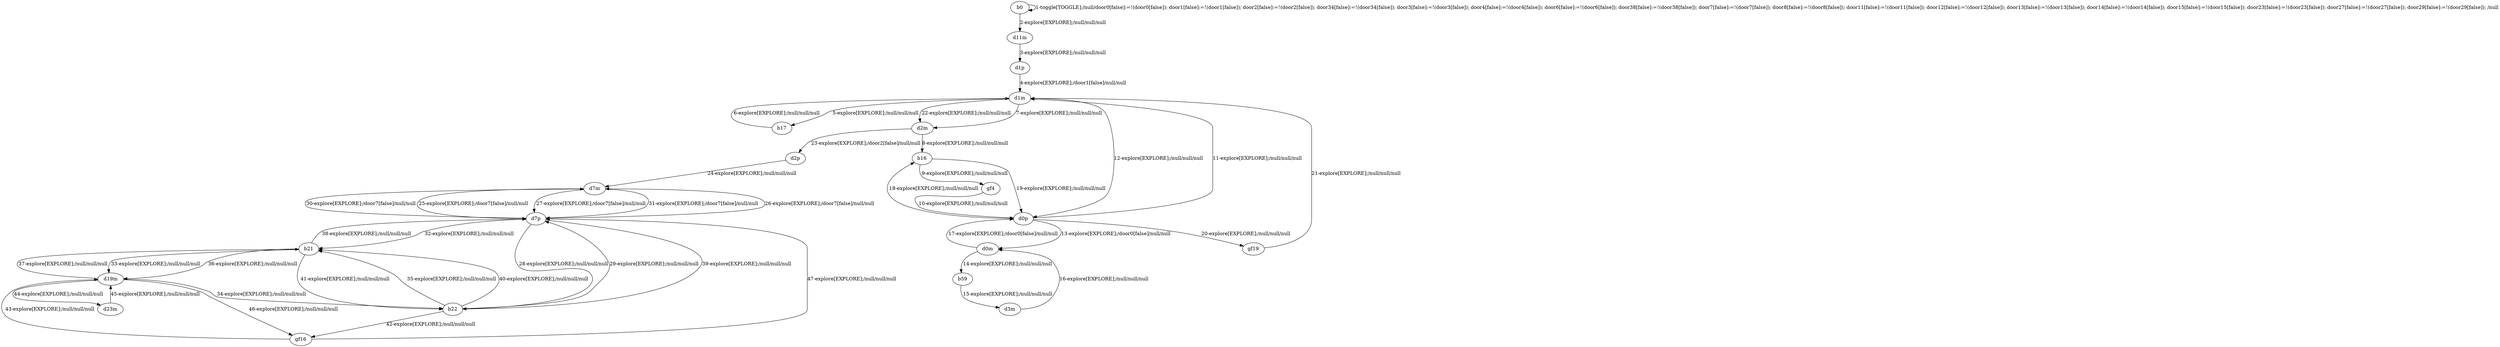 # Total number of goals covered by this test: 1
# gf16 --> d7p

digraph g {
"b0" -> "b0" [label = "1-toggle[TOGGLE];/null/door0[false]:=!(door0[false]); door1[false]:=!(door1[false]); door2[false]:=!(door2[false]); door34[false]:=!(door34[false]); door3[false]:=!(door3[false]); door4[false]:=!(door4[false]); door6[false]:=!(door6[false]); door38[false]:=!(door38[false]); door7[false]:=!(door7[false]); door8[false]:=!(door8[false]); door11[false]:=!(door11[false]); door12[false]:=!(door12[false]); door13[false]:=!(door13[false]); door14[false]:=!(door14[false]); door15[false]:=!(door15[false]); door23[false]:=!(door23[false]); door27[false]:=!(door27[false]); door29[false]:=!(door29[false]); /null"];
"b0" -> "d11m" [label = "2-explore[EXPLORE];/null/null/null"];
"d11m" -> "d1p" [label = "3-explore[EXPLORE];/null/null/null"];
"d1p" -> "d1m" [label = "4-explore[EXPLORE];/door1[false]/null/null"];
"d1m" -> "b17" [label = "5-explore[EXPLORE];/null/null/null"];
"b17" -> "d1m" [label = "6-explore[EXPLORE];/null/null/null"];
"d1m" -> "d2m" [label = "7-explore[EXPLORE];/null/null/null"];
"d2m" -> "b16" [label = "8-explore[EXPLORE];/null/null/null"];
"b16" -> "gf4" [label = "9-explore[EXPLORE];/null/null/null"];
"gf4" -> "d0p" [label = "10-explore[EXPLORE];/null/null/null"];
"d0p" -> "d1m" [label = "11-explore[EXPLORE];/null/null/null"];
"d1m" -> "d0p" [label = "12-explore[EXPLORE];/null/null/null"];
"d0p" -> "d0m" [label = "13-explore[EXPLORE];/door0[false]/null/null"];
"d0m" -> "b59" [label = "14-explore[EXPLORE];/null/null/null"];
"b59" -> "d3m" [label = "15-explore[EXPLORE];/null/null/null"];
"d3m" -> "d0m" [label = "16-explore[EXPLORE];/null/null/null"];
"d0m" -> "d0p" [label = "17-explore[EXPLORE];/door0[false]/null/null"];
"d0p" -> "b16" [label = "18-explore[EXPLORE];/null/null/null"];
"b16" -> "d0p" [label = "19-explore[EXPLORE];/null/null/null"];
"d0p" -> "gf19" [label = "20-explore[EXPLORE];/null/null/null"];
"gf19" -> "d1m" [label = "21-explore[EXPLORE];/null/null/null"];
"d1m" -> "d2m" [label = "22-explore[EXPLORE];/null/null/null"];
"d2m" -> "d2p" [label = "23-explore[EXPLORE];/door2[false]/null/null"];
"d2p" -> "d7m" [label = "24-explore[EXPLORE];/null/null/null"];
"d7m" -> "d7p" [label = "25-explore[EXPLORE];/door7[false]/null/null"];
"d7p" -> "d7m" [label = "26-explore[EXPLORE];/door7[false]/null/null"];
"d7m" -> "d7p" [label = "27-explore[EXPLORE];/door7[false]/null/null"];
"d7p" -> "b22" [label = "28-explore[EXPLORE];/null/null/null"];
"b22" -> "d7p" [label = "29-explore[EXPLORE];/null/null/null"];
"d7p" -> "d7m" [label = "30-explore[EXPLORE];/door7[false]/null/null"];
"d7m" -> "d7p" [label = "31-explore[EXPLORE];/door7[false]/null/null"];
"d7p" -> "b21" [label = "32-explore[EXPLORE];/null/null/null"];
"b21" -> "d19m" [label = "33-explore[EXPLORE];/null/null/null"];
"d19m" -> "b22" [label = "34-explore[EXPLORE];/null/null/null"];
"b22" -> "b21" [label = "35-explore[EXPLORE];/null/null/null"];
"b21" -> "d19m" [label = "36-explore[EXPLORE];/null/null/null"];
"d19m" -> "b21" [label = "37-explore[EXPLORE];/null/null/null"];
"b21" -> "d7p" [label = "38-explore[EXPLORE];/null/null/null"];
"d7p" -> "b22" [label = "39-explore[EXPLORE];/null/null/null"];
"b22" -> "b21" [label = "40-explore[EXPLORE];/null/null/null"];
"b21" -> "b22" [label = "41-explore[EXPLORE];/null/null/null"];
"b22" -> "gf16" [label = "42-explore[EXPLORE];/null/null/null"];
"gf16" -> "d19m" [label = "43-explore[EXPLORE];/null/null/null"];
"d19m" -> "d23m" [label = "44-explore[EXPLORE];/null/null/null"];
"d23m" -> "d19m" [label = "45-explore[EXPLORE];/null/null/null"];
"d19m" -> "gf16" [label = "46-explore[EXPLORE];/null/null/null"];
"gf16" -> "d7p" [label = "47-explore[EXPLORE];/null/null/null"];
}